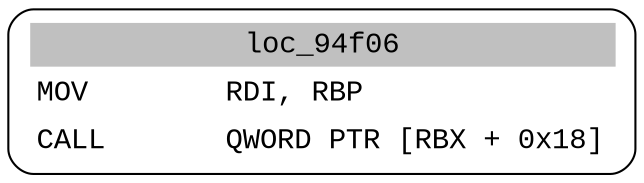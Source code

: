 digraph asm_graph {
1941 [
shape="Mrecord" fontname="Courier New"label =<<table border="0" cellborder="0" cellpadding="3"><tr><td align="center" colspan="2" bgcolor="grey">loc_94f06</td></tr><tr><td align="left">MOV        RDI, RBP</td></tr><tr><td align="left">CALL       QWORD PTR [RBX + 0x18]</td></tr></table>> ];
}